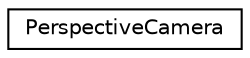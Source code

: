 digraph "Graphical Class Hierarchy"
{
 // INTERACTIVE_SVG=YES
 // LATEX_PDF_SIZE
  edge [fontname="Helvetica",fontsize="10",labelfontname="Helvetica",labelfontsize="10"];
  node [fontname="Helvetica",fontsize="10",shape=record];
  rankdir="LR";
  Node0 [label="PerspectiveCamera",height=0.2,width=0.4,color="black", fillcolor="white", style="filled",URL="$class_perspective_camera.html",tooltip="Models a perspective camera."];
}
